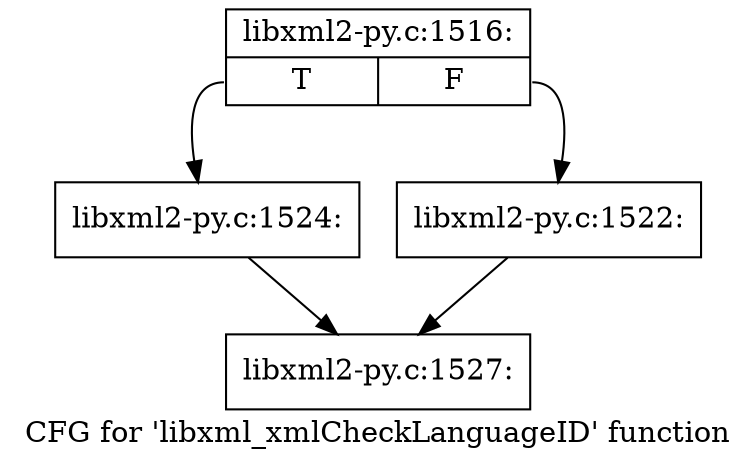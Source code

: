 digraph "CFG for 'libxml_xmlCheckLanguageID' function" {
	label="CFG for 'libxml_xmlCheckLanguageID' function";

	Node0x3d2a450 [shape=record,label="{libxml2-py.c:1516:|{<s0>T|<s1>F}}"];
	Node0x3d2a450:s0 -> Node0x3d2bd50;
	Node0x3d2a450:s1 -> Node0x3d2bd00;
	Node0x3d2bd00 [shape=record,label="{libxml2-py.c:1522:}"];
	Node0x3d2bd00 -> Node0x3d29330;
	Node0x3d2bd50 [shape=record,label="{libxml2-py.c:1524:}"];
	Node0x3d2bd50 -> Node0x3d29330;
	Node0x3d29330 [shape=record,label="{libxml2-py.c:1527:}"];
}
